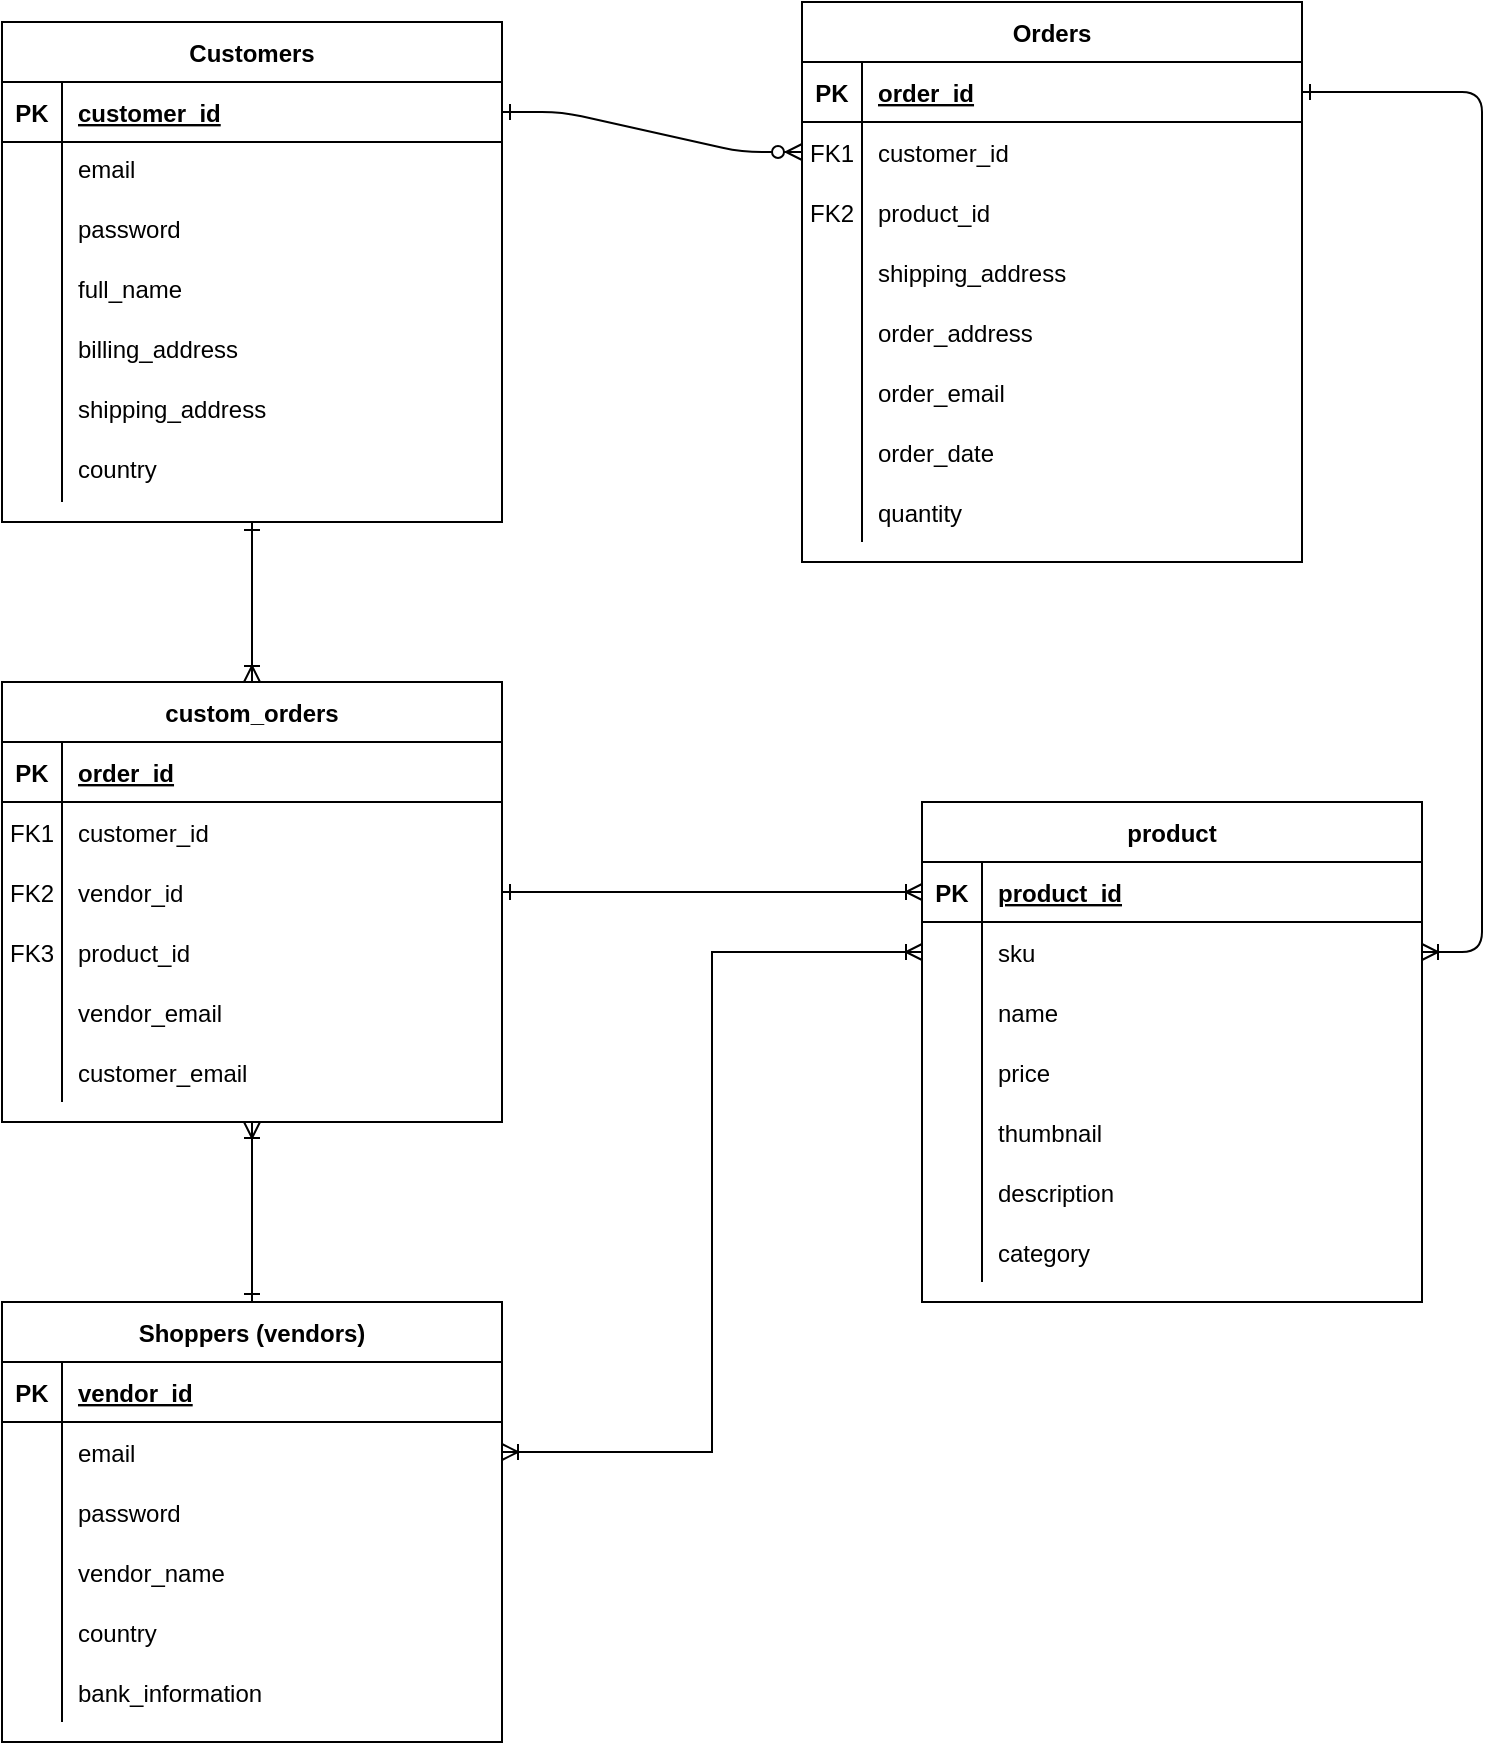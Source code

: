 <mxfile version="14.1.8" type="device"><diagram id="R2lEEEUBdFMjLlhIrx00" name="Page-1"><mxGraphModel dx="946" dy="672" grid="1" gridSize="10" guides="1" tooltips="1" connect="1" arrows="1" fold="1" page="1" pageScale="1" pageWidth="850" pageHeight="1100" math="0" shadow="0" extFonts="Permanent Marker^https://fonts.googleapis.com/css?family=Permanent+Marker"><root><mxCell id="0"/><mxCell id="1" parent="0"/><mxCell id="C-vyLk0tnHw3VtMMgP7b-1" value="" style="edgeStyle=entityRelationEdgeStyle;endArrow=ERzeroToMany;startArrow=ERone;endFill=1;startFill=0;" parent="1" source="C-vyLk0tnHw3VtMMgP7b-24" target="C-vyLk0tnHw3VtMMgP7b-6" edge="1"><mxGeometry width="100" height="100" relative="1" as="geometry"><mxPoint x="340" y="720" as="sourcePoint"/><mxPoint x="440" y="620" as="targetPoint"/></mxGeometry></mxCell><mxCell id="C-vyLk0tnHw3VtMMgP7b-12" value="" style="edgeStyle=entityRelationEdgeStyle;endArrow=ERoneToMany;startArrow=ERone;endFill=0;startFill=0;" parent="1" source="C-vyLk0tnHw3VtMMgP7b-3" target="C-vyLk0tnHw3VtMMgP7b-17" edge="1"><mxGeometry width="100" height="100" relative="1" as="geometry"><mxPoint x="400" y="180" as="sourcePoint"/><mxPoint x="460" y="205" as="targetPoint"/></mxGeometry></mxCell><mxCell id="C-vyLk0tnHw3VtMMgP7b-2" value="Orders" style="shape=table;startSize=30;container=1;collapsible=1;childLayout=tableLayout;fixedRows=1;rowLines=0;fontStyle=1;align=center;resizeLast=1;" parent="1" vertex="1"><mxGeometry x="500" y="80" width="250" height="280" as="geometry"/></mxCell><mxCell id="C-vyLk0tnHw3VtMMgP7b-3" value="" style="shape=partialRectangle;collapsible=0;dropTarget=0;pointerEvents=0;fillColor=none;points=[[0,0.5],[1,0.5]];portConstraint=eastwest;top=0;left=0;right=0;bottom=1;" parent="C-vyLk0tnHw3VtMMgP7b-2" vertex="1"><mxGeometry y="30" width="250" height="30" as="geometry"/></mxCell><mxCell id="C-vyLk0tnHw3VtMMgP7b-4" value="PK" style="shape=partialRectangle;overflow=hidden;connectable=0;fillColor=none;top=0;left=0;bottom=0;right=0;fontStyle=1;" parent="C-vyLk0tnHw3VtMMgP7b-3" vertex="1"><mxGeometry width="30" height="30" as="geometry"/></mxCell><mxCell id="C-vyLk0tnHw3VtMMgP7b-5" value="order_id" style="shape=partialRectangle;overflow=hidden;connectable=0;fillColor=none;top=0;left=0;bottom=0;right=0;align=left;spacingLeft=6;fontStyle=5;" parent="C-vyLk0tnHw3VtMMgP7b-3" vertex="1"><mxGeometry x="30" width="220" height="30" as="geometry"/></mxCell><mxCell id="C-vyLk0tnHw3VtMMgP7b-6" value="" style="shape=partialRectangle;collapsible=0;dropTarget=0;pointerEvents=0;fillColor=none;points=[[0,0.5],[1,0.5]];portConstraint=eastwest;top=0;left=0;right=0;bottom=0;" parent="C-vyLk0tnHw3VtMMgP7b-2" vertex="1"><mxGeometry y="60" width="250" height="30" as="geometry"/></mxCell><mxCell id="C-vyLk0tnHw3VtMMgP7b-7" value="FK1" style="shape=partialRectangle;overflow=hidden;connectable=0;fillColor=none;top=0;left=0;bottom=0;right=0;" parent="C-vyLk0tnHw3VtMMgP7b-6" vertex="1"><mxGeometry width="30" height="30" as="geometry"/></mxCell><mxCell id="C-vyLk0tnHw3VtMMgP7b-8" value="customer_id" style="shape=partialRectangle;overflow=hidden;connectable=0;fillColor=none;top=0;left=0;bottom=0;right=0;align=left;spacingLeft=6;" parent="C-vyLk0tnHw3VtMMgP7b-6" vertex="1"><mxGeometry x="30" width="220" height="30" as="geometry"/></mxCell><mxCell id="C-vyLk0tnHw3VtMMgP7b-9" value="" style="shape=partialRectangle;collapsible=0;dropTarget=0;pointerEvents=0;fillColor=none;points=[[0,0.5],[1,0.5]];portConstraint=eastwest;top=0;left=0;right=0;bottom=0;" parent="C-vyLk0tnHw3VtMMgP7b-2" vertex="1"><mxGeometry y="90" width="250" height="30" as="geometry"/></mxCell><mxCell id="C-vyLk0tnHw3VtMMgP7b-10" value="FK2" style="shape=partialRectangle;overflow=hidden;connectable=0;fillColor=none;top=0;left=0;bottom=0;right=0;" parent="C-vyLk0tnHw3VtMMgP7b-9" vertex="1"><mxGeometry width="30" height="30" as="geometry"/></mxCell><mxCell id="C-vyLk0tnHw3VtMMgP7b-11" value="product_id" style="shape=partialRectangle;overflow=hidden;connectable=0;fillColor=none;top=0;left=0;bottom=0;right=0;align=left;spacingLeft=6;" parent="C-vyLk0tnHw3VtMMgP7b-9" vertex="1"><mxGeometry x="30" width="220" height="30" as="geometry"/></mxCell><mxCell id="hGSSkm7XKxmMJJXKyHCd-47" value="" style="shape=partialRectangle;collapsible=0;dropTarget=0;pointerEvents=0;fillColor=none;points=[[0,0.5],[1,0.5]];portConstraint=eastwest;top=0;left=0;right=0;bottom=0;" vertex="1" parent="C-vyLk0tnHw3VtMMgP7b-2"><mxGeometry y="120" width="250" height="30" as="geometry"/></mxCell><mxCell id="hGSSkm7XKxmMJJXKyHCd-48" value="" style="shape=partialRectangle;overflow=hidden;connectable=0;fillColor=none;top=0;left=0;bottom=0;right=0;" vertex="1" parent="hGSSkm7XKxmMJJXKyHCd-47"><mxGeometry width="30" height="30" as="geometry"/></mxCell><mxCell id="hGSSkm7XKxmMJJXKyHCd-49" value="shipping_address" style="shape=partialRectangle;overflow=hidden;connectable=0;fillColor=none;top=0;left=0;bottom=0;right=0;align=left;spacingLeft=6;" vertex="1" parent="hGSSkm7XKxmMJJXKyHCd-47"><mxGeometry x="30" width="220" height="30" as="geometry"/></mxCell><mxCell id="hGSSkm7XKxmMJJXKyHCd-50" value="" style="shape=partialRectangle;collapsible=0;dropTarget=0;pointerEvents=0;fillColor=none;points=[[0,0.5],[1,0.5]];portConstraint=eastwest;top=0;left=0;right=0;bottom=0;" vertex="1" parent="C-vyLk0tnHw3VtMMgP7b-2"><mxGeometry y="150" width="250" height="30" as="geometry"/></mxCell><mxCell id="hGSSkm7XKxmMJJXKyHCd-51" value="" style="shape=partialRectangle;overflow=hidden;connectable=0;fillColor=none;top=0;left=0;bottom=0;right=0;" vertex="1" parent="hGSSkm7XKxmMJJXKyHCd-50"><mxGeometry width="30" height="30" as="geometry"/></mxCell><mxCell id="hGSSkm7XKxmMJJXKyHCd-52" value="order_address" style="shape=partialRectangle;overflow=hidden;connectable=0;fillColor=none;top=0;left=0;bottom=0;right=0;align=left;spacingLeft=6;" vertex="1" parent="hGSSkm7XKxmMJJXKyHCd-50"><mxGeometry x="30" width="220" height="30" as="geometry"/></mxCell><mxCell id="hGSSkm7XKxmMJJXKyHCd-53" value="" style="shape=partialRectangle;collapsible=0;dropTarget=0;pointerEvents=0;fillColor=none;points=[[0,0.5],[1,0.5]];portConstraint=eastwest;top=0;left=0;right=0;bottom=0;" vertex="1" parent="C-vyLk0tnHw3VtMMgP7b-2"><mxGeometry y="180" width="250" height="30" as="geometry"/></mxCell><mxCell id="hGSSkm7XKxmMJJXKyHCd-54" value="" style="shape=partialRectangle;overflow=hidden;connectable=0;fillColor=none;top=0;left=0;bottom=0;right=0;" vertex="1" parent="hGSSkm7XKxmMJJXKyHCd-53"><mxGeometry width="30" height="30" as="geometry"/></mxCell><mxCell id="hGSSkm7XKxmMJJXKyHCd-55" value="order_email" style="shape=partialRectangle;overflow=hidden;connectable=0;fillColor=none;top=0;left=0;bottom=0;right=0;align=left;spacingLeft=6;" vertex="1" parent="hGSSkm7XKxmMJJXKyHCd-53"><mxGeometry x="30" width="220" height="30" as="geometry"/></mxCell><mxCell id="hGSSkm7XKxmMJJXKyHCd-56" value="" style="shape=partialRectangle;collapsible=0;dropTarget=0;pointerEvents=0;fillColor=none;points=[[0,0.5],[1,0.5]];portConstraint=eastwest;top=0;left=0;right=0;bottom=0;" vertex="1" parent="C-vyLk0tnHw3VtMMgP7b-2"><mxGeometry y="210" width="250" height="30" as="geometry"/></mxCell><mxCell id="hGSSkm7XKxmMJJXKyHCd-57" value="" style="shape=partialRectangle;overflow=hidden;connectable=0;fillColor=none;top=0;left=0;bottom=0;right=0;" vertex="1" parent="hGSSkm7XKxmMJJXKyHCd-56"><mxGeometry width="30" height="30" as="geometry"/></mxCell><mxCell id="hGSSkm7XKxmMJJXKyHCd-58" value="order_date" style="shape=partialRectangle;overflow=hidden;connectable=0;fillColor=none;top=0;left=0;bottom=0;right=0;align=left;spacingLeft=6;" vertex="1" parent="hGSSkm7XKxmMJJXKyHCd-56"><mxGeometry x="30" width="220" height="30" as="geometry"/></mxCell><mxCell id="hGSSkm7XKxmMJJXKyHCd-62" value="" style="shape=partialRectangle;collapsible=0;dropTarget=0;pointerEvents=0;fillColor=none;points=[[0,0.5],[1,0.5]];portConstraint=eastwest;top=0;left=0;right=0;bottom=0;" vertex="1" parent="C-vyLk0tnHw3VtMMgP7b-2"><mxGeometry y="240" width="250" height="30" as="geometry"/></mxCell><mxCell id="hGSSkm7XKxmMJJXKyHCd-63" value="" style="shape=partialRectangle;overflow=hidden;connectable=0;fillColor=none;top=0;left=0;bottom=0;right=0;" vertex="1" parent="hGSSkm7XKxmMJJXKyHCd-62"><mxGeometry width="30" height="30" as="geometry"/></mxCell><mxCell id="hGSSkm7XKxmMJJXKyHCd-64" value="quantity" style="shape=partialRectangle;overflow=hidden;connectable=0;fillColor=none;top=0;left=0;bottom=0;right=0;align=left;spacingLeft=6;" vertex="1" parent="hGSSkm7XKxmMJJXKyHCd-62"><mxGeometry x="30" width="220" height="30" as="geometry"/></mxCell><mxCell id="C-vyLk0tnHw3VtMMgP7b-13" value="product" style="shape=table;startSize=30;container=1;collapsible=1;childLayout=tableLayout;fixedRows=1;rowLines=0;fontStyle=1;align=center;resizeLast=1;" parent="1" vertex="1"><mxGeometry x="560" y="480" width="250" height="250" as="geometry"/></mxCell><mxCell id="C-vyLk0tnHw3VtMMgP7b-14" value="" style="shape=partialRectangle;collapsible=0;dropTarget=0;pointerEvents=0;fillColor=none;points=[[0,0.5],[1,0.5]];portConstraint=eastwest;top=0;left=0;right=0;bottom=1;" parent="C-vyLk0tnHw3VtMMgP7b-13" vertex="1"><mxGeometry y="30" width="250" height="30" as="geometry"/></mxCell><mxCell id="C-vyLk0tnHw3VtMMgP7b-15" value="PK" style="shape=partialRectangle;overflow=hidden;connectable=0;fillColor=none;top=0;left=0;bottom=0;right=0;fontStyle=1;" parent="C-vyLk0tnHw3VtMMgP7b-14" vertex="1"><mxGeometry width="30" height="30" as="geometry"/></mxCell><mxCell id="C-vyLk0tnHw3VtMMgP7b-16" value="product_id" style="shape=partialRectangle;overflow=hidden;connectable=0;fillColor=none;top=0;left=0;bottom=0;right=0;align=left;spacingLeft=6;fontStyle=5;" parent="C-vyLk0tnHw3VtMMgP7b-14" vertex="1"><mxGeometry x="30" width="220" height="30" as="geometry"/></mxCell><mxCell id="C-vyLk0tnHw3VtMMgP7b-17" value="" style="shape=partialRectangle;collapsible=0;dropTarget=0;pointerEvents=0;fillColor=none;points=[[0,0.5],[1,0.5]];portConstraint=eastwest;top=0;left=0;right=0;bottom=0;" parent="C-vyLk0tnHw3VtMMgP7b-13" vertex="1"><mxGeometry y="60" width="250" height="30" as="geometry"/></mxCell><mxCell id="C-vyLk0tnHw3VtMMgP7b-18" value="" style="shape=partialRectangle;overflow=hidden;connectable=0;fillColor=none;top=0;left=0;bottom=0;right=0;" parent="C-vyLk0tnHw3VtMMgP7b-17" vertex="1"><mxGeometry width="30" height="30" as="geometry"/></mxCell><mxCell id="C-vyLk0tnHw3VtMMgP7b-19" value="sku" style="shape=partialRectangle;overflow=hidden;connectable=0;fillColor=none;top=0;left=0;bottom=0;right=0;align=left;spacingLeft=6;" parent="C-vyLk0tnHw3VtMMgP7b-17" vertex="1"><mxGeometry x="30" width="220" height="30" as="geometry"/></mxCell><mxCell id="C-vyLk0tnHw3VtMMgP7b-20" value="" style="shape=partialRectangle;collapsible=0;dropTarget=0;pointerEvents=0;fillColor=none;points=[[0,0.5],[1,0.5]];portConstraint=eastwest;top=0;left=0;right=0;bottom=0;" parent="C-vyLk0tnHw3VtMMgP7b-13" vertex="1"><mxGeometry y="90" width="250" height="30" as="geometry"/></mxCell><mxCell id="C-vyLk0tnHw3VtMMgP7b-21" value="" style="shape=partialRectangle;overflow=hidden;connectable=0;fillColor=none;top=0;left=0;bottom=0;right=0;" parent="C-vyLk0tnHw3VtMMgP7b-20" vertex="1"><mxGeometry width="30" height="30" as="geometry"/></mxCell><mxCell id="C-vyLk0tnHw3VtMMgP7b-22" value="name" style="shape=partialRectangle;overflow=hidden;connectable=0;fillColor=none;top=0;left=0;bottom=0;right=0;align=left;spacingLeft=6;" parent="C-vyLk0tnHw3VtMMgP7b-20" vertex="1"><mxGeometry x="30" width="220" height="30" as="geometry"/></mxCell><mxCell id="hGSSkm7XKxmMJJXKyHCd-66" value="" style="shape=partialRectangle;collapsible=0;dropTarget=0;pointerEvents=0;fillColor=none;points=[[0,0.5],[1,0.5]];portConstraint=eastwest;top=0;left=0;right=0;bottom=0;" vertex="1" parent="C-vyLk0tnHw3VtMMgP7b-13"><mxGeometry y="120" width="250" height="30" as="geometry"/></mxCell><mxCell id="hGSSkm7XKxmMJJXKyHCd-67" value="" style="shape=partialRectangle;overflow=hidden;connectable=0;fillColor=none;top=0;left=0;bottom=0;right=0;" vertex="1" parent="hGSSkm7XKxmMJJXKyHCd-66"><mxGeometry width="30" height="30" as="geometry"/></mxCell><mxCell id="hGSSkm7XKxmMJJXKyHCd-68" value="price" style="shape=partialRectangle;overflow=hidden;connectable=0;fillColor=none;top=0;left=0;bottom=0;right=0;align=left;spacingLeft=6;" vertex="1" parent="hGSSkm7XKxmMJJXKyHCd-66"><mxGeometry x="30" width="220" height="30" as="geometry"/></mxCell><mxCell id="hGSSkm7XKxmMJJXKyHCd-69" value="" style="shape=partialRectangle;collapsible=0;dropTarget=0;pointerEvents=0;fillColor=none;points=[[0,0.5],[1,0.5]];portConstraint=eastwest;top=0;left=0;right=0;bottom=0;" vertex="1" parent="C-vyLk0tnHw3VtMMgP7b-13"><mxGeometry y="150" width="250" height="30" as="geometry"/></mxCell><mxCell id="hGSSkm7XKxmMJJXKyHCd-70" value="" style="shape=partialRectangle;overflow=hidden;connectable=0;fillColor=none;top=0;left=0;bottom=0;right=0;" vertex="1" parent="hGSSkm7XKxmMJJXKyHCd-69"><mxGeometry width="30" height="30" as="geometry"/></mxCell><mxCell id="hGSSkm7XKxmMJJXKyHCd-71" value="thumbnail" style="shape=partialRectangle;overflow=hidden;connectable=0;fillColor=none;top=0;left=0;bottom=0;right=0;align=left;spacingLeft=6;" vertex="1" parent="hGSSkm7XKxmMJJXKyHCd-69"><mxGeometry x="30" width="220" height="30" as="geometry"/></mxCell><mxCell id="hGSSkm7XKxmMJJXKyHCd-72" value="" style="shape=partialRectangle;collapsible=0;dropTarget=0;pointerEvents=0;fillColor=none;points=[[0,0.5],[1,0.5]];portConstraint=eastwest;top=0;left=0;right=0;bottom=0;" vertex="1" parent="C-vyLk0tnHw3VtMMgP7b-13"><mxGeometry y="180" width="250" height="30" as="geometry"/></mxCell><mxCell id="hGSSkm7XKxmMJJXKyHCd-73" value="" style="shape=partialRectangle;overflow=hidden;connectable=0;fillColor=none;top=0;left=0;bottom=0;right=0;" vertex="1" parent="hGSSkm7XKxmMJJXKyHCd-72"><mxGeometry width="30" height="30" as="geometry"/></mxCell><mxCell id="hGSSkm7XKxmMJJXKyHCd-74" value="description" style="shape=partialRectangle;overflow=hidden;connectable=0;fillColor=none;top=0;left=0;bottom=0;right=0;align=left;spacingLeft=6;" vertex="1" parent="hGSSkm7XKxmMJJXKyHCd-72"><mxGeometry x="30" width="220" height="30" as="geometry"/></mxCell><mxCell id="hGSSkm7XKxmMJJXKyHCd-75" value="" style="shape=partialRectangle;collapsible=0;dropTarget=0;pointerEvents=0;fillColor=none;points=[[0,0.5],[1,0.5]];portConstraint=eastwest;top=0;left=0;right=0;bottom=0;" vertex="1" parent="C-vyLk0tnHw3VtMMgP7b-13"><mxGeometry y="210" width="250" height="30" as="geometry"/></mxCell><mxCell id="hGSSkm7XKxmMJJXKyHCd-76" value="" style="shape=partialRectangle;overflow=hidden;connectable=0;fillColor=none;top=0;left=0;bottom=0;right=0;" vertex="1" parent="hGSSkm7XKxmMJJXKyHCd-75"><mxGeometry width="30" height="30" as="geometry"/></mxCell><mxCell id="hGSSkm7XKxmMJJXKyHCd-77" value="category" style="shape=partialRectangle;overflow=hidden;connectable=0;fillColor=none;top=0;left=0;bottom=0;right=0;align=left;spacingLeft=6;" vertex="1" parent="hGSSkm7XKxmMJJXKyHCd-75"><mxGeometry x="30" width="220" height="30" as="geometry"/></mxCell><mxCell id="hGSSkm7XKxmMJJXKyHCd-110" style="edgeStyle=orthogonalEdgeStyle;rounded=0;orthogonalLoop=1;jettySize=auto;html=1;entryX=0.5;entryY=0;entryDx=0;entryDy=0;startArrow=ERone;startFill=0;endArrow=ERoneToMany;endFill=0;" edge="1" parent="1" source="C-vyLk0tnHw3VtMMgP7b-23" target="hGSSkm7XKxmMJJXKyHCd-91"><mxGeometry relative="1" as="geometry"/></mxCell><mxCell id="C-vyLk0tnHw3VtMMgP7b-23" value="Customers" style="shape=table;startSize=30;container=1;collapsible=1;childLayout=tableLayout;fixedRows=1;rowLines=0;fontStyle=1;align=center;resizeLast=1;" parent="1" vertex="1"><mxGeometry x="100" y="90" width="250" height="250" as="geometry"/></mxCell><mxCell id="C-vyLk0tnHw3VtMMgP7b-24" value="" style="shape=partialRectangle;collapsible=0;dropTarget=0;pointerEvents=0;fillColor=none;points=[[0,0.5],[1,0.5]];portConstraint=eastwest;top=0;left=0;right=0;bottom=1;" parent="C-vyLk0tnHw3VtMMgP7b-23" vertex="1"><mxGeometry y="30" width="250" height="30" as="geometry"/></mxCell><mxCell id="C-vyLk0tnHw3VtMMgP7b-25" value="PK" style="shape=partialRectangle;overflow=hidden;connectable=0;fillColor=none;top=0;left=0;bottom=0;right=0;fontStyle=1;" parent="C-vyLk0tnHw3VtMMgP7b-24" vertex="1"><mxGeometry width="30" height="30" as="geometry"/></mxCell><mxCell id="C-vyLk0tnHw3VtMMgP7b-26" value="customer_id" style="shape=partialRectangle;overflow=hidden;connectable=0;fillColor=none;top=0;left=0;bottom=0;right=0;align=left;spacingLeft=6;fontStyle=5;" parent="C-vyLk0tnHw3VtMMgP7b-24" vertex="1"><mxGeometry x="30" width="220" height="30" as="geometry"/></mxCell><mxCell id="C-vyLk0tnHw3VtMMgP7b-27" value="" style="shape=partialRectangle;collapsible=0;dropTarget=0;pointerEvents=0;fillColor=none;points=[[0,0.5],[1,0.5]];portConstraint=eastwest;top=0;left=0;right=0;bottom=0;" parent="C-vyLk0tnHw3VtMMgP7b-23" vertex="1"><mxGeometry y="60" width="250" height="30" as="geometry"/></mxCell><mxCell id="C-vyLk0tnHw3VtMMgP7b-28" value="" style="shape=partialRectangle;overflow=hidden;connectable=0;fillColor=none;top=0;left=0;bottom=0;right=0;" parent="C-vyLk0tnHw3VtMMgP7b-27" vertex="1"><mxGeometry width="30" height="30" as="geometry"/></mxCell><mxCell id="C-vyLk0tnHw3VtMMgP7b-29" value="email&#10;" style="shape=partialRectangle;overflow=hidden;connectable=0;fillColor=none;top=0;left=0;bottom=0;right=0;align=left;spacingLeft=6;verticalAlign=top;" parent="C-vyLk0tnHw3VtMMgP7b-27" vertex="1"><mxGeometry x="30" width="220" height="30" as="geometry"/></mxCell><mxCell id="hGSSkm7XKxmMJJXKyHCd-12" value="" style="shape=partialRectangle;collapsible=0;dropTarget=0;pointerEvents=0;fillColor=none;points=[[0,0.5],[1,0.5]];portConstraint=eastwest;top=0;left=0;right=0;bottom=0;" vertex="1" parent="C-vyLk0tnHw3VtMMgP7b-23"><mxGeometry y="90" width="250" height="30" as="geometry"/></mxCell><mxCell id="hGSSkm7XKxmMJJXKyHCd-13" value="" style="shape=partialRectangle;overflow=hidden;connectable=0;fillColor=none;top=0;left=0;bottom=0;right=0;" vertex="1" parent="hGSSkm7XKxmMJJXKyHCd-12"><mxGeometry width="30" height="30" as="geometry"/></mxCell><mxCell id="hGSSkm7XKxmMJJXKyHCd-14" value="password&#10;" style="shape=partialRectangle;overflow=hidden;connectable=0;fillColor=none;top=0;left=0;bottom=0;right=0;align=left;spacingLeft=6;verticalAlign=top;" vertex="1" parent="hGSSkm7XKxmMJJXKyHCd-12"><mxGeometry x="30" width="220" height="30" as="geometry"/></mxCell><mxCell id="hGSSkm7XKxmMJJXKyHCd-15" value="" style="shape=partialRectangle;collapsible=0;dropTarget=0;pointerEvents=0;fillColor=none;points=[[0,0.5],[1,0.5]];portConstraint=eastwest;top=0;left=0;right=0;bottom=0;" vertex="1" parent="C-vyLk0tnHw3VtMMgP7b-23"><mxGeometry y="120" width="250" height="30" as="geometry"/></mxCell><mxCell id="hGSSkm7XKxmMJJXKyHCd-16" value="" style="shape=partialRectangle;overflow=hidden;connectable=0;fillColor=none;top=0;left=0;bottom=0;right=0;" vertex="1" parent="hGSSkm7XKxmMJJXKyHCd-15"><mxGeometry width="30" height="30" as="geometry"/></mxCell><mxCell id="hGSSkm7XKxmMJJXKyHCd-17" value="full_name&#10;" style="shape=partialRectangle;overflow=hidden;connectable=0;fillColor=none;top=0;left=0;bottom=0;right=0;align=left;spacingLeft=6;verticalAlign=top;" vertex="1" parent="hGSSkm7XKxmMJJXKyHCd-15"><mxGeometry x="30" width="220" height="30" as="geometry"/></mxCell><mxCell id="hGSSkm7XKxmMJJXKyHCd-18" value="" style="shape=partialRectangle;collapsible=0;dropTarget=0;pointerEvents=0;fillColor=none;points=[[0,0.5],[1,0.5]];portConstraint=eastwest;top=0;left=0;right=0;bottom=0;" vertex="1" parent="C-vyLk0tnHw3VtMMgP7b-23"><mxGeometry y="150" width="250" height="30" as="geometry"/></mxCell><mxCell id="hGSSkm7XKxmMJJXKyHCd-19" value="" style="shape=partialRectangle;overflow=hidden;connectable=0;fillColor=none;top=0;left=0;bottom=0;right=0;" vertex="1" parent="hGSSkm7XKxmMJJXKyHCd-18"><mxGeometry width="30" height="30" as="geometry"/></mxCell><mxCell id="hGSSkm7XKxmMJJXKyHCd-20" value="billing_address&#10;" style="shape=partialRectangle;overflow=hidden;connectable=0;fillColor=none;top=0;left=0;bottom=0;right=0;align=left;spacingLeft=6;verticalAlign=top;" vertex="1" parent="hGSSkm7XKxmMJJXKyHCd-18"><mxGeometry x="30" width="220" height="30" as="geometry"/></mxCell><mxCell id="hGSSkm7XKxmMJJXKyHCd-21" value="" style="shape=partialRectangle;collapsible=0;dropTarget=0;pointerEvents=0;fillColor=none;points=[[0,0.5],[1,0.5]];portConstraint=eastwest;top=0;left=0;right=0;bottom=0;" vertex="1" parent="C-vyLk0tnHw3VtMMgP7b-23"><mxGeometry y="180" width="250" height="30" as="geometry"/></mxCell><mxCell id="hGSSkm7XKxmMJJXKyHCd-22" value="" style="shape=partialRectangle;overflow=hidden;connectable=0;fillColor=none;top=0;left=0;bottom=0;right=0;" vertex="1" parent="hGSSkm7XKxmMJJXKyHCd-21"><mxGeometry width="30" height="30" as="geometry"/></mxCell><mxCell id="hGSSkm7XKxmMJJXKyHCd-23" value="shipping_address&#10;" style="shape=partialRectangle;overflow=hidden;connectable=0;fillColor=none;top=0;left=0;bottom=0;right=0;align=left;spacingLeft=6;verticalAlign=top;" vertex="1" parent="hGSSkm7XKxmMJJXKyHCd-21"><mxGeometry x="30" width="220" height="30" as="geometry"/></mxCell><mxCell id="hGSSkm7XKxmMJJXKyHCd-24" value="" style="shape=partialRectangle;collapsible=0;dropTarget=0;pointerEvents=0;fillColor=none;points=[[0,0.5],[1,0.5]];portConstraint=eastwest;top=0;left=0;right=0;bottom=0;" vertex="1" parent="C-vyLk0tnHw3VtMMgP7b-23"><mxGeometry y="210" width="250" height="30" as="geometry"/></mxCell><mxCell id="hGSSkm7XKxmMJJXKyHCd-25" value="" style="shape=partialRectangle;overflow=hidden;connectable=0;fillColor=none;top=0;left=0;bottom=0;right=0;" vertex="1" parent="hGSSkm7XKxmMJJXKyHCd-24"><mxGeometry width="30" height="30" as="geometry"/></mxCell><mxCell id="hGSSkm7XKxmMJJXKyHCd-26" value="country" style="shape=partialRectangle;overflow=hidden;connectable=0;fillColor=none;top=0;left=0;bottom=0;right=0;align=left;spacingLeft=6;verticalAlign=top;" vertex="1" parent="hGSSkm7XKxmMJJXKyHCd-24"><mxGeometry x="30" width="220" height="30" as="geometry"/></mxCell><mxCell id="hGSSkm7XKxmMJJXKyHCd-1" value="Shoppers (vendors)" style="shape=table;startSize=30;container=1;collapsible=1;childLayout=tableLayout;fixedRows=1;rowLines=0;fontStyle=1;align=center;resizeLast=1;" vertex="1" parent="1"><mxGeometry x="100" y="730" width="250" height="220" as="geometry"/></mxCell><mxCell id="hGSSkm7XKxmMJJXKyHCd-2" value="" style="shape=partialRectangle;collapsible=0;dropTarget=0;pointerEvents=0;fillColor=none;points=[[0,0.5],[1,0.5]];portConstraint=eastwest;top=0;left=0;right=0;bottom=1;" vertex="1" parent="hGSSkm7XKxmMJJXKyHCd-1"><mxGeometry y="30" width="250" height="30" as="geometry"/></mxCell><mxCell id="hGSSkm7XKxmMJJXKyHCd-3" value="PK" style="shape=partialRectangle;overflow=hidden;connectable=0;fillColor=none;top=0;left=0;bottom=0;right=0;fontStyle=1;" vertex="1" parent="hGSSkm7XKxmMJJXKyHCd-2"><mxGeometry width="30" height="30" as="geometry"/></mxCell><mxCell id="hGSSkm7XKxmMJJXKyHCd-4" value="vendor_id" style="shape=partialRectangle;overflow=hidden;connectable=0;fillColor=none;top=0;left=0;bottom=0;right=0;align=left;spacingLeft=6;fontStyle=5;" vertex="1" parent="hGSSkm7XKxmMJJXKyHCd-2"><mxGeometry x="30" width="220" height="30" as="geometry"/></mxCell><mxCell id="hGSSkm7XKxmMJJXKyHCd-5" value="" style="shape=partialRectangle;collapsible=0;dropTarget=0;pointerEvents=0;fillColor=none;points=[[0,0.5],[1,0.5]];portConstraint=eastwest;top=0;left=0;right=0;bottom=0;" vertex="1" parent="hGSSkm7XKxmMJJXKyHCd-1"><mxGeometry y="60" width="250" height="30" as="geometry"/></mxCell><mxCell id="hGSSkm7XKxmMJJXKyHCd-6" value="" style="shape=partialRectangle;overflow=hidden;connectable=0;fillColor=none;top=0;left=0;bottom=0;right=0;" vertex="1" parent="hGSSkm7XKxmMJJXKyHCd-5"><mxGeometry width="30" height="30" as="geometry"/></mxCell><mxCell id="hGSSkm7XKxmMJJXKyHCd-7" value="email" style="shape=partialRectangle;overflow=hidden;connectable=0;fillColor=none;top=0;left=0;bottom=0;right=0;align=left;spacingLeft=6;" vertex="1" parent="hGSSkm7XKxmMJJXKyHCd-5"><mxGeometry x="30" width="220" height="30" as="geometry"/></mxCell><mxCell id="hGSSkm7XKxmMJJXKyHCd-8" value="" style="shape=partialRectangle;collapsible=0;dropTarget=0;pointerEvents=0;fillColor=none;points=[[0,0.5],[1,0.5]];portConstraint=eastwest;top=0;left=0;right=0;bottom=0;" vertex="1" parent="hGSSkm7XKxmMJJXKyHCd-1"><mxGeometry y="90" width="250" height="30" as="geometry"/></mxCell><mxCell id="hGSSkm7XKxmMJJXKyHCd-9" value="" style="shape=partialRectangle;overflow=hidden;connectable=0;fillColor=none;top=0;left=0;bottom=0;right=0;" vertex="1" parent="hGSSkm7XKxmMJJXKyHCd-8"><mxGeometry width="30" height="30" as="geometry"/></mxCell><mxCell id="hGSSkm7XKxmMJJXKyHCd-10" value="password" style="shape=partialRectangle;overflow=hidden;connectable=0;fillColor=none;top=0;left=0;bottom=0;right=0;align=left;spacingLeft=6;" vertex="1" parent="hGSSkm7XKxmMJJXKyHCd-8"><mxGeometry x="30" width="220" height="30" as="geometry"/></mxCell><mxCell id="hGSSkm7XKxmMJJXKyHCd-79" value="" style="shape=partialRectangle;collapsible=0;dropTarget=0;pointerEvents=0;fillColor=none;points=[[0,0.5],[1,0.5]];portConstraint=eastwest;top=0;left=0;right=0;bottom=0;" vertex="1" parent="hGSSkm7XKxmMJJXKyHCd-1"><mxGeometry y="120" width="250" height="30" as="geometry"/></mxCell><mxCell id="hGSSkm7XKxmMJJXKyHCd-80" value="" style="shape=partialRectangle;overflow=hidden;connectable=0;fillColor=none;top=0;left=0;bottom=0;right=0;" vertex="1" parent="hGSSkm7XKxmMJJXKyHCd-79"><mxGeometry width="30" height="30" as="geometry"/></mxCell><mxCell id="hGSSkm7XKxmMJJXKyHCd-81" value="vendor_name" style="shape=partialRectangle;overflow=hidden;connectable=0;fillColor=none;top=0;left=0;bottom=0;right=0;align=left;spacingLeft=6;" vertex="1" parent="hGSSkm7XKxmMJJXKyHCd-79"><mxGeometry x="30" width="220" height="30" as="geometry"/></mxCell><mxCell id="hGSSkm7XKxmMJJXKyHCd-82" value="" style="shape=partialRectangle;collapsible=0;dropTarget=0;pointerEvents=0;fillColor=none;points=[[0,0.5],[1,0.5]];portConstraint=eastwest;top=0;left=0;right=0;bottom=0;" vertex="1" parent="hGSSkm7XKxmMJJXKyHCd-1"><mxGeometry y="150" width="250" height="30" as="geometry"/></mxCell><mxCell id="hGSSkm7XKxmMJJXKyHCd-83" value="" style="shape=partialRectangle;overflow=hidden;connectable=0;fillColor=none;top=0;left=0;bottom=0;right=0;" vertex="1" parent="hGSSkm7XKxmMJJXKyHCd-82"><mxGeometry width="30" height="30" as="geometry"/></mxCell><mxCell id="hGSSkm7XKxmMJJXKyHCd-84" value="country" style="shape=partialRectangle;overflow=hidden;connectable=0;fillColor=none;top=0;left=0;bottom=0;right=0;align=left;spacingLeft=6;" vertex="1" parent="hGSSkm7XKxmMJJXKyHCd-82"><mxGeometry x="30" width="220" height="30" as="geometry"/></mxCell><mxCell id="hGSSkm7XKxmMJJXKyHCd-88" value="" style="shape=partialRectangle;collapsible=0;dropTarget=0;pointerEvents=0;fillColor=none;points=[[0,0.5],[1,0.5]];portConstraint=eastwest;top=0;left=0;right=0;bottom=0;" vertex="1" parent="hGSSkm7XKxmMJJXKyHCd-1"><mxGeometry y="180" width="250" height="30" as="geometry"/></mxCell><mxCell id="hGSSkm7XKxmMJJXKyHCd-89" value="" style="shape=partialRectangle;overflow=hidden;connectable=0;fillColor=none;top=0;left=0;bottom=0;right=0;" vertex="1" parent="hGSSkm7XKxmMJJXKyHCd-88"><mxGeometry width="30" height="30" as="geometry"/></mxCell><mxCell id="hGSSkm7XKxmMJJXKyHCd-90" value="bank_information" style="shape=partialRectangle;overflow=hidden;connectable=0;fillColor=none;top=0;left=0;bottom=0;right=0;align=left;spacingLeft=6;" vertex="1" parent="hGSSkm7XKxmMJJXKyHCd-88"><mxGeometry x="30" width="220" height="30" as="geometry"/></mxCell><mxCell id="hGSSkm7XKxmMJJXKyHCd-78" style="edgeStyle=orthogonalEdgeStyle;rounded=0;orthogonalLoop=1;jettySize=auto;html=1;endArrow=ERoneToMany;endFill=0;entryX=1;entryY=0.5;entryDx=0;entryDy=0;startArrow=ERoneToMany;startFill=0;" edge="1" parent="1" source="C-vyLk0tnHw3VtMMgP7b-17" target="hGSSkm7XKxmMJJXKyHCd-5"><mxGeometry relative="1" as="geometry"><mxPoint x="390" y="505" as="targetPoint"/></mxGeometry></mxCell><mxCell id="hGSSkm7XKxmMJJXKyHCd-111" style="edgeStyle=orthogonalEdgeStyle;rounded=0;orthogonalLoop=1;jettySize=auto;html=1;startArrow=ERoneToMany;startFill=0;endArrow=ERone;endFill=0;" edge="1" parent="1" source="hGSSkm7XKxmMJJXKyHCd-91" target="hGSSkm7XKxmMJJXKyHCd-1"><mxGeometry relative="1" as="geometry"/></mxCell><mxCell id="hGSSkm7XKxmMJJXKyHCd-91" value="custom_orders" style="shape=table;startSize=30;container=1;collapsible=1;childLayout=tableLayout;fixedRows=1;rowLines=0;fontStyle=1;align=center;resizeLast=1;" vertex="1" parent="1"><mxGeometry x="100" y="420" width="250" height="220" as="geometry"/></mxCell><mxCell id="hGSSkm7XKxmMJJXKyHCd-92" value="" style="shape=partialRectangle;collapsible=0;dropTarget=0;pointerEvents=0;fillColor=none;points=[[0,0.5],[1,0.5]];portConstraint=eastwest;top=0;left=0;right=0;bottom=1;" vertex="1" parent="hGSSkm7XKxmMJJXKyHCd-91"><mxGeometry y="30" width="250" height="30" as="geometry"/></mxCell><mxCell id="hGSSkm7XKxmMJJXKyHCd-93" value="PK" style="shape=partialRectangle;overflow=hidden;connectable=0;fillColor=none;top=0;left=0;bottom=0;right=0;fontStyle=1;" vertex="1" parent="hGSSkm7XKxmMJJXKyHCd-92"><mxGeometry width="30" height="30" as="geometry"/></mxCell><mxCell id="hGSSkm7XKxmMJJXKyHCd-94" value="order_id" style="shape=partialRectangle;overflow=hidden;connectable=0;fillColor=none;top=0;left=0;bottom=0;right=0;align=left;spacingLeft=6;fontStyle=5;" vertex="1" parent="hGSSkm7XKxmMJJXKyHCd-92"><mxGeometry x="30" width="220" height="30" as="geometry"/></mxCell><mxCell id="hGSSkm7XKxmMJJXKyHCd-95" value="" style="shape=partialRectangle;collapsible=0;dropTarget=0;pointerEvents=0;fillColor=none;points=[[0,0.5],[1,0.5]];portConstraint=eastwest;top=0;left=0;right=0;bottom=0;" vertex="1" parent="hGSSkm7XKxmMJJXKyHCd-91"><mxGeometry y="60" width="250" height="30" as="geometry"/></mxCell><mxCell id="hGSSkm7XKxmMJJXKyHCd-96" value="FK1" style="shape=partialRectangle;overflow=hidden;connectable=0;fillColor=none;top=0;left=0;bottom=0;right=0;" vertex="1" parent="hGSSkm7XKxmMJJXKyHCd-95"><mxGeometry width="30" height="30" as="geometry"/></mxCell><mxCell id="hGSSkm7XKxmMJJXKyHCd-97" value="customer_id" style="shape=partialRectangle;overflow=hidden;connectable=0;fillColor=none;top=0;left=0;bottom=0;right=0;align=left;spacingLeft=6;" vertex="1" parent="hGSSkm7XKxmMJJXKyHCd-95"><mxGeometry x="30" width="220" height="30" as="geometry"/></mxCell><mxCell id="hGSSkm7XKxmMJJXKyHCd-98" value="" style="shape=partialRectangle;collapsible=0;dropTarget=0;pointerEvents=0;fillColor=none;points=[[0,0.5],[1,0.5]];portConstraint=eastwest;top=0;left=0;right=0;bottom=0;" vertex="1" parent="hGSSkm7XKxmMJJXKyHCd-91"><mxGeometry y="90" width="250" height="30" as="geometry"/></mxCell><mxCell id="hGSSkm7XKxmMJJXKyHCd-99" value="FK2" style="shape=partialRectangle;overflow=hidden;connectable=0;fillColor=none;top=0;left=0;bottom=0;right=0;" vertex="1" parent="hGSSkm7XKxmMJJXKyHCd-98"><mxGeometry width="30" height="30" as="geometry"/></mxCell><mxCell id="hGSSkm7XKxmMJJXKyHCd-100" value="vendor_id" style="shape=partialRectangle;overflow=hidden;connectable=0;fillColor=none;top=0;left=0;bottom=0;right=0;align=left;spacingLeft=6;" vertex="1" parent="hGSSkm7XKxmMJJXKyHCd-98"><mxGeometry x="30" width="220" height="30" as="geometry"/></mxCell><mxCell id="hGSSkm7XKxmMJJXKyHCd-101" value="" style="shape=partialRectangle;collapsible=0;dropTarget=0;pointerEvents=0;fillColor=none;points=[[0,0.5],[1,0.5]];portConstraint=eastwest;top=0;left=0;right=0;bottom=0;" vertex="1" parent="hGSSkm7XKxmMJJXKyHCd-91"><mxGeometry y="120" width="250" height="30" as="geometry"/></mxCell><mxCell id="hGSSkm7XKxmMJJXKyHCd-102" value="FK3" style="shape=partialRectangle;overflow=hidden;connectable=0;fillColor=none;top=0;left=0;bottom=0;right=0;" vertex="1" parent="hGSSkm7XKxmMJJXKyHCd-101"><mxGeometry width="30" height="30" as="geometry"/></mxCell><mxCell id="hGSSkm7XKxmMJJXKyHCd-103" value="product_id" style="shape=partialRectangle;overflow=hidden;connectable=0;fillColor=none;top=0;left=0;bottom=0;right=0;align=left;spacingLeft=6;" vertex="1" parent="hGSSkm7XKxmMJJXKyHCd-101"><mxGeometry x="30" width="220" height="30" as="geometry"/></mxCell><mxCell id="hGSSkm7XKxmMJJXKyHCd-104" value="" style="shape=partialRectangle;collapsible=0;dropTarget=0;pointerEvents=0;fillColor=none;points=[[0,0.5],[1,0.5]];portConstraint=eastwest;top=0;left=0;right=0;bottom=0;" vertex="1" parent="hGSSkm7XKxmMJJXKyHCd-91"><mxGeometry y="150" width="250" height="30" as="geometry"/></mxCell><mxCell id="hGSSkm7XKxmMJJXKyHCd-105" value="" style="shape=partialRectangle;overflow=hidden;connectable=0;fillColor=none;top=0;left=0;bottom=0;right=0;" vertex="1" parent="hGSSkm7XKxmMJJXKyHCd-104"><mxGeometry width="30" height="30" as="geometry"/></mxCell><mxCell id="hGSSkm7XKxmMJJXKyHCd-106" value="vendor_email" style="shape=partialRectangle;overflow=hidden;connectable=0;fillColor=none;top=0;left=0;bottom=0;right=0;align=left;spacingLeft=6;" vertex="1" parent="hGSSkm7XKxmMJJXKyHCd-104"><mxGeometry x="30" width="220" height="30" as="geometry"/></mxCell><mxCell id="hGSSkm7XKxmMJJXKyHCd-107" value="" style="shape=partialRectangle;collapsible=0;dropTarget=0;pointerEvents=0;fillColor=none;points=[[0,0.5],[1,0.5]];portConstraint=eastwest;top=0;left=0;right=0;bottom=0;" vertex="1" parent="hGSSkm7XKxmMJJXKyHCd-91"><mxGeometry y="180" width="250" height="30" as="geometry"/></mxCell><mxCell id="hGSSkm7XKxmMJJXKyHCd-108" value="" style="shape=partialRectangle;overflow=hidden;connectable=0;fillColor=none;top=0;left=0;bottom=0;right=0;" vertex="1" parent="hGSSkm7XKxmMJJXKyHCd-107"><mxGeometry width="30" height="30" as="geometry"/></mxCell><mxCell id="hGSSkm7XKxmMJJXKyHCd-109" value="customer_email" style="shape=partialRectangle;overflow=hidden;connectable=0;fillColor=none;top=0;left=0;bottom=0;right=0;align=left;spacingLeft=6;" vertex="1" parent="hGSSkm7XKxmMJJXKyHCd-107"><mxGeometry x="30" width="220" height="30" as="geometry"/></mxCell><mxCell id="hGSSkm7XKxmMJJXKyHCd-112" style="edgeStyle=orthogonalEdgeStyle;rounded=0;orthogonalLoop=1;jettySize=auto;html=1;entryX=0;entryY=0.5;entryDx=0;entryDy=0;startArrow=ERone;startFill=0;endArrow=ERoneToMany;endFill=0;" edge="1" parent="1" source="hGSSkm7XKxmMJJXKyHCd-98" target="C-vyLk0tnHw3VtMMgP7b-14"><mxGeometry relative="1" as="geometry"/></mxCell></root></mxGraphModel></diagram></mxfile>